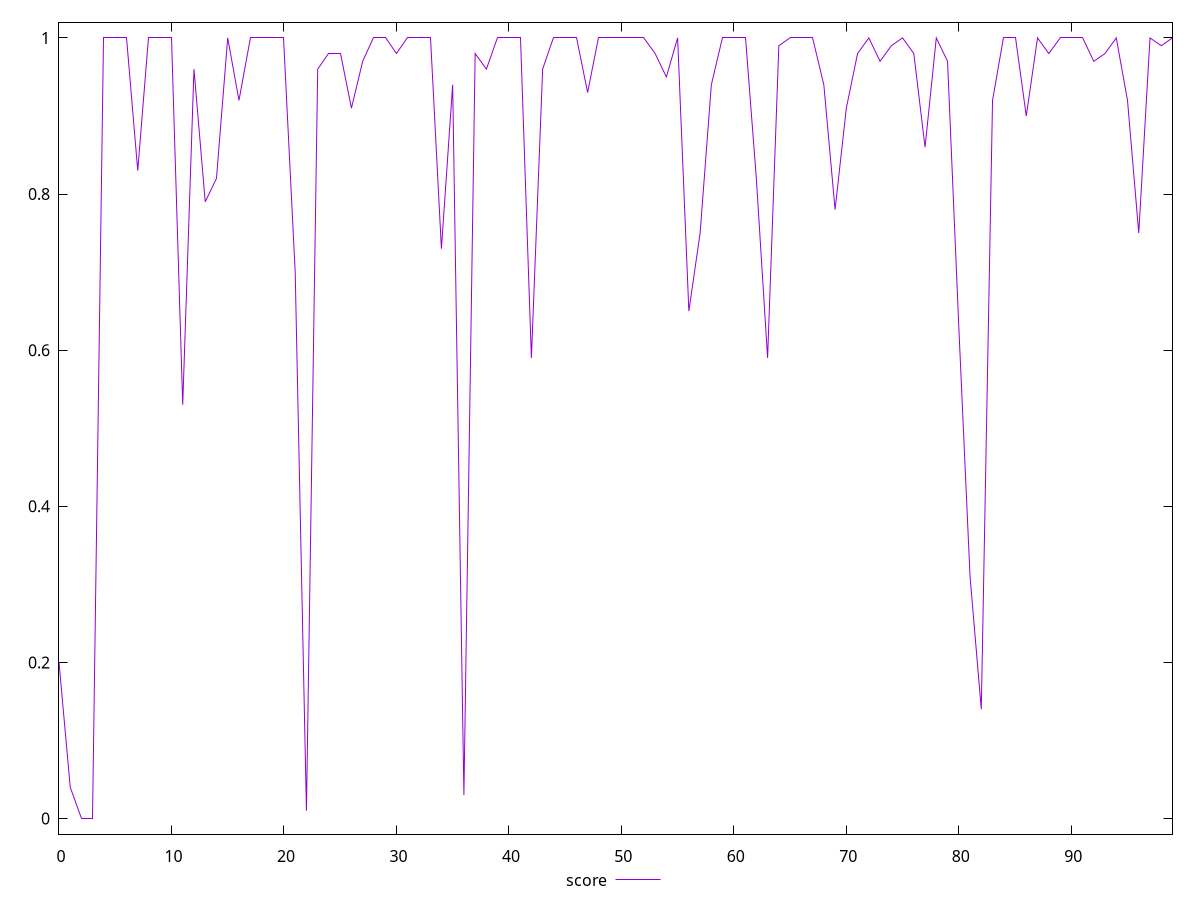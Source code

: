 reset

$score <<EOF
0 0.2
1 0.04
2 0
3 0
4 1
5 1
6 1
7 0.83
8 1
9 1
10 1
11 0.53
12 0.96
13 0.79
14 0.82
15 1
16 0.92
17 1
18 1
19 1
20 1
21 0.7
22 0.01
23 0.96
24 0.98
25 0.98
26 0.91
27 0.97
28 1
29 1
30 0.98
31 1
32 1
33 1
34 0.73
35 0.94
36 0.03
37 0.98
38 0.96
39 1
40 1
41 1
42 0.59
43 0.96
44 1
45 1
46 1
47 0.93
48 1
49 1
50 1
51 1
52 1
53 0.98
54 0.95
55 1
56 0.65
57 0.75
58 0.94
59 1
60 1
61 1
62 0.82
63 0.59
64 0.99
65 1
66 1
67 1
68 0.94
69 0.78
70 0.91
71 0.98
72 1
73 0.97
74 0.99
75 1
76 0.98
77 0.86
78 1
79 0.97
80 0.63
81 0.31
82 0.14
83 0.92
84 1
85 1
86 0.9
87 1
88 0.98
89 1
90 1
91 1
92 0.97
93 0.98
94 1
95 0.92
96 0.75
97 1
98 0.99
99 1
EOF

set key outside below
set xrange [0:99]
set yrange [-0.02:1.02]
set trange [-0.02:1.02]
set terminal svg size 640, 500 enhanced background rgb 'white'
set output "report_00019_2021-02-10T18-14-37.922Z//estimated-input-latency/samples/pages/score/values.svg"

plot $score title "score" with line

reset
